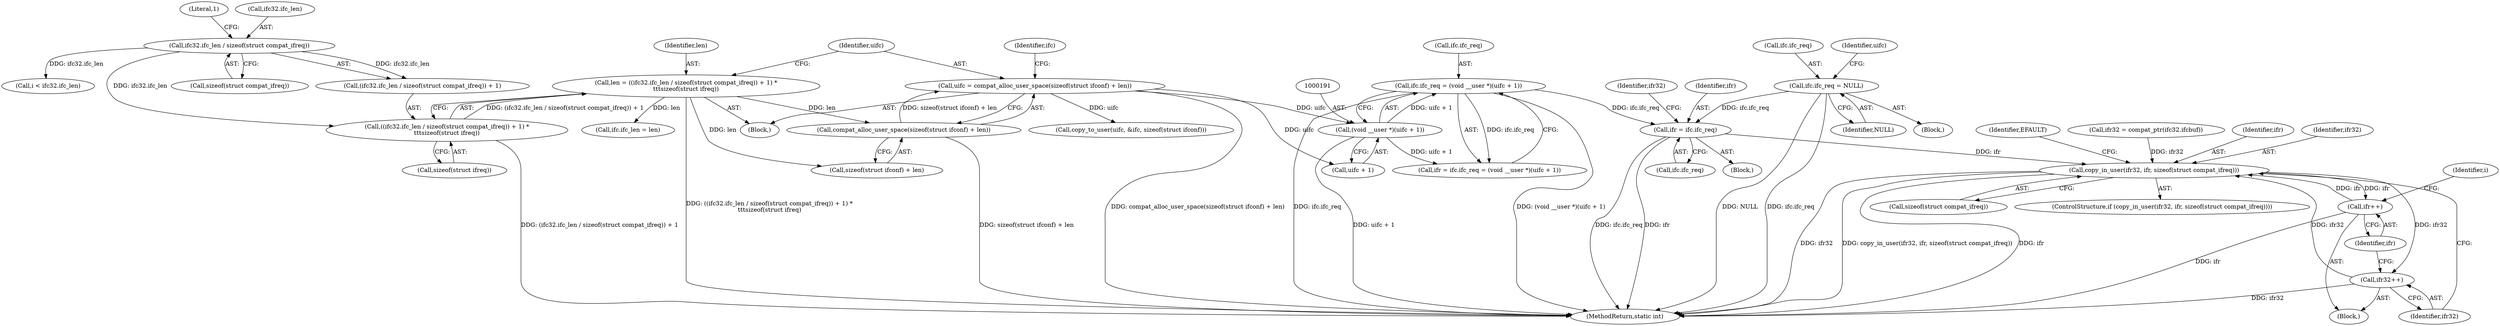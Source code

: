 digraph "0_linux_43da5f2e0d0c69ded3d51907d9552310a6b545e8@pointer" {
"1000258" [label="(Call,ifr = ifc.ifc_req)"];
"1000186" [label="(Call,ifc.ifc_req = (void __user *)(uifc + 1))"];
"1000190" [label="(Call,(void __user *)(uifc + 1))"];
"1000172" [label="(Call,uifc = compat_alloc_user_space(sizeof(struct ifconf) + len))"];
"1000174" [label="(Call,compat_alloc_user_space(sizeof(struct ifconf) + len))"];
"1000159" [label="(Call,len = ((ifc32.ifc_len / sizeof(struct compat_ifreq)) + 1) *\n\t\t\tsizeof(struct ifreq))"];
"1000161" [label="(Call,((ifc32.ifc_len / sizeof(struct compat_ifreq)) + 1) *\n\t\t\tsizeof(struct ifreq))"];
"1000163" [label="(Call,ifc32.ifc_len / sizeof(struct compat_ifreq))"];
"1000146" [label="(Call,ifc.ifc_req = NULL)"];
"1000302" [label="(Call,copy_in_user(ifr32, ifr, sizeof(struct compat_ifreq)))"];
"1000310" [label="(Call,ifr32++)"];
"1000312" [label="(Call,ifr++)"];
"1000147" [label="(Call,ifc.ifc_req)"];
"1000312" [label="(Call,ifr++)"];
"1000169" [label="(Literal,1)"];
"1000174" [label="(Call,compat_alloc_user_space(sizeof(struct ifconf) + len))"];
"1000186" [label="(Call,ifc.ifc_req = (void __user *)(uifc + 1))"];
"1000264" [label="(Identifier,ifr32)"];
"1000173" [label="(Identifier,uifc)"];
"1000167" [label="(Call,sizeof(struct compat_ifreq))"];
"1000205" [label="(Call,i < ifc32.ifc_len)"];
"1000190" [label="(Call,(void __user *)(uifc + 1))"];
"1000258" [label="(Call,ifr = ifc.ifc_req)"];
"1000313" [label="(Identifier,ifr)"];
"1000300" [label="(Block,)"];
"1000157" [label="(Block,)"];
"1000161" [label="(Call,((ifc32.ifc_len / sizeof(struct compat_ifreq)) + 1) *\n\t\t\tsizeof(struct ifreq))"];
"1000359" [label="(MethodReturn,static int)"];
"1000192" [label="(Call,uifc + 1)"];
"1000175" [label="(Call,sizeof(struct ifconf) + len)"];
"1000159" [label="(Call,len = ((ifc32.ifc_len / sizeof(struct compat_ifreq)) + 1) *\n\t\t\tsizeof(struct ifreq))"];
"1000164" [label="(Call,ifc32.ifc_len)"];
"1000162" [label="(Call,(ifc32.ifc_len / sizeof(struct compat_ifreq)) + 1)"];
"1000260" [label="(Call,ifc.ifc_req)"];
"1000172" [label="(Call,uifc = compat_alloc_user_space(sizeof(struct ifconf) + len))"];
"1000305" [label="(Call,sizeof(struct compat_ifreq))"];
"1000229" [label="(Call,copy_to_user(uifc, &ifc, sizeof(struct ifconf)))"];
"1000301" [label="(ControlStructure,if (copy_in_user(ifr32, ifr, sizeof(struct compat_ifreq))))"];
"1000309" [label="(Identifier,EFAULT)"];
"1000184" [label="(Call,ifr = ifc.ifc_req = (void __user *)(uifc + 1))"];
"1000160" [label="(Identifier,len)"];
"1000150" [label="(Identifier,NULL)"];
"1000135" [label="(Block,)"];
"1000263" [label="(Call,ifr32 = compat_ptr(ifc32.ifcbuf))"];
"1000179" [label="(Call,ifc.ifc_len = len)"];
"1000146" [label="(Call,ifc.ifc_req = NULL)"];
"1000163" [label="(Call,ifc32.ifc_len / sizeof(struct compat_ifreq))"];
"1000293" [label="(Identifier,i)"];
"1000170" [label="(Call,sizeof(struct ifreq))"];
"1000310" [label="(Call,ifr32++)"];
"1000311" [label="(Identifier,ifr32)"];
"1000304" [label="(Identifier,ifr)"];
"1000104" [label="(Block,)"];
"1000303" [label="(Identifier,ifr32)"];
"1000181" [label="(Identifier,ifc)"];
"1000259" [label="(Identifier,ifr)"];
"1000302" [label="(Call,copy_in_user(ifr32, ifr, sizeof(struct compat_ifreq)))"];
"1000187" [label="(Call,ifc.ifc_req)"];
"1000152" [label="(Identifier,uifc)"];
"1000258" -> "1000104"  [label="AST: "];
"1000258" -> "1000260"  [label="CFG: "];
"1000259" -> "1000258"  [label="AST: "];
"1000260" -> "1000258"  [label="AST: "];
"1000264" -> "1000258"  [label="CFG: "];
"1000258" -> "1000359"  [label="DDG: ifr"];
"1000258" -> "1000359"  [label="DDG: ifc.ifc_req"];
"1000186" -> "1000258"  [label="DDG: ifc.ifc_req"];
"1000146" -> "1000258"  [label="DDG: ifc.ifc_req"];
"1000258" -> "1000302"  [label="DDG: ifr"];
"1000186" -> "1000184"  [label="AST: "];
"1000186" -> "1000190"  [label="CFG: "];
"1000187" -> "1000186"  [label="AST: "];
"1000190" -> "1000186"  [label="AST: "];
"1000184" -> "1000186"  [label="CFG: "];
"1000186" -> "1000359"  [label="DDG: ifc.ifc_req"];
"1000186" -> "1000359"  [label="DDG: (void __user *)(uifc + 1)"];
"1000186" -> "1000184"  [label="DDG: ifc.ifc_req"];
"1000190" -> "1000186"  [label="DDG: uifc + 1"];
"1000190" -> "1000192"  [label="CFG: "];
"1000191" -> "1000190"  [label="AST: "];
"1000192" -> "1000190"  [label="AST: "];
"1000190" -> "1000359"  [label="DDG: uifc + 1"];
"1000190" -> "1000184"  [label="DDG: uifc + 1"];
"1000172" -> "1000190"  [label="DDG: uifc"];
"1000172" -> "1000157"  [label="AST: "];
"1000172" -> "1000174"  [label="CFG: "];
"1000173" -> "1000172"  [label="AST: "];
"1000174" -> "1000172"  [label="AST: "];
"1000181" -> "1000172"  [label="CFG: "];
"1000172" -> "1000359"  [label="DDG: compat_alloc_user_space(sizeof(struct ifconf) + len)"];
"1000174" -> "1000172"  [label="DDG: sizeof(struct ifconf) + len"];
"1000172" -> "1000192"  [label="DDG: uifc"];
"1000172" -> "1000229"  [label="DDG: uifc"];
"1000174" -> "1000175"  [label="CFG: "];
"1000175" -> "1000174"  [label="AST: "];
"1000174" -> "1000359"  [label="DDG: sizeof(struct ifconf) + len"];
"1000159" -> "1000174"  [label="DDG: len"];
"1000159" -> "1000157"  [label="AST: "];
"1000159" -> "1000161"  [label="CFG: "];
"1000160" -> "1000159"  [label="AST: "];
"1000161" -> "1000159"  [label="AST: "];
"1000173" -> "1000159"  [label="CFG: "];
"1000159" -> "1000359"  [label="DDG: ((ifc32.ifc_len / sizeof(struct compat_ifreq)) + 1) *\n\t\t\tsizeof(struct ifreq)"];
"1000161" -> "1000159"  [label="DDG: (ifc32.ifc_len / sizeof(struct compat_ifreq)) + 1"];
"1000159" -> "1000175"  [label="DDG: len"];
"1000159" -> "1000179"  [label="DDG: len"];
"1000161" -> "1000170"  [label="CFG: "];
"1000162" -> "1000161"  [label="AST: "];
"1000170" -> "1000161"  [label="AST: "];
"1000161" -> "1000359"  [label="DDG: (ifc32.ifc_len / sizeof(struct compat_ifreq)) + 1"];
"1000163" -> "1000161"  [label="DDG: ifc32.ifc_len"];
"1000163" -> "1000162"  [label="AST: "];
"1000163" -> "1000167"  [label="CFG: "];
"1000164" -> "1000163"  [label="AST: "];
"1000167" -> "1000163"  [label="AST: "];
"1000169" -> "1000163"  [label="CFG: "];
"1000163" -> "1000162"  [label="DDG: ifc32.ifc_len"];
"1000163" -> "1000205"  [label="DDG: ifc32.ifc_len"];
"1000146" -> "1000135"  [label="AST: "];
"1000146" -> "1000150"  [label="CFG: "];
"1000147" -> "1000146"  [label="AST: "];
"1000150" -> "1000146"  [label="AST: "];
"1000152" -> "1000146"  [label="CFG: "];
"1000146" -> "1000359"  [label="DDG: NULL"];
"1000146" -> "1000359"  [label="DDG: ifc.ifc_req"];
"1000302" -> "1000301"  [label="AST: "];
"1000302" -> "1000305"  [label="CFG: "];
"1000303" -> "1000302"  [label="AST: "];
"1000304" -> "1000302"  [label="AST: "];
"1000305" -> "1000302"  [label="AST: "];
"1000309" -> "1000302"  [label="CFG: "];
"1000311" -> "1000302"  [label="CFG: "];
"1000302" -> "1000359"  [label="DDG: ifr"];
"1000302" -> "1000359"  [label="DDG: ifr32"];
"1000302" -> "1000359"  [label="DDG: copy_in_user(ifr32, ifr, sizeof(struct compat_ifreq))"];
"1000310" -> "1000302"  [label="DDG: ifr32"];
"1000263" -> "1000302"  [label="DDG: ifr32"];
"1000312" -> "1000302"  [label="DDG: ifr"];
"1000302" -> "1000310"  [label="DDG: ifr32"];
"1000302" -> "1000312"  [label="DDG: ifr"];
"1000310" -> "1000300"  [label="AST: "];
"1000310" -> "1000311"  [label="CFG: "];
"1000311" -> "1000310"  [label="AST: "];
"1000313" -> "1000310"  [label="CFG: "];
"1000310" -> "1000359"  [label="DDG: ifr32"];
"1000312" -> "1000300"  [label="AST: "];
"1000312" -> "1000313"  [label="CFG: "];
"1000313" -> "1000312"  [label="AST: "];
"1000293" -> "1000312"  [label="CFG: "];
"1000312" -> "1000359"  [label="DDG: ifr"];
}
